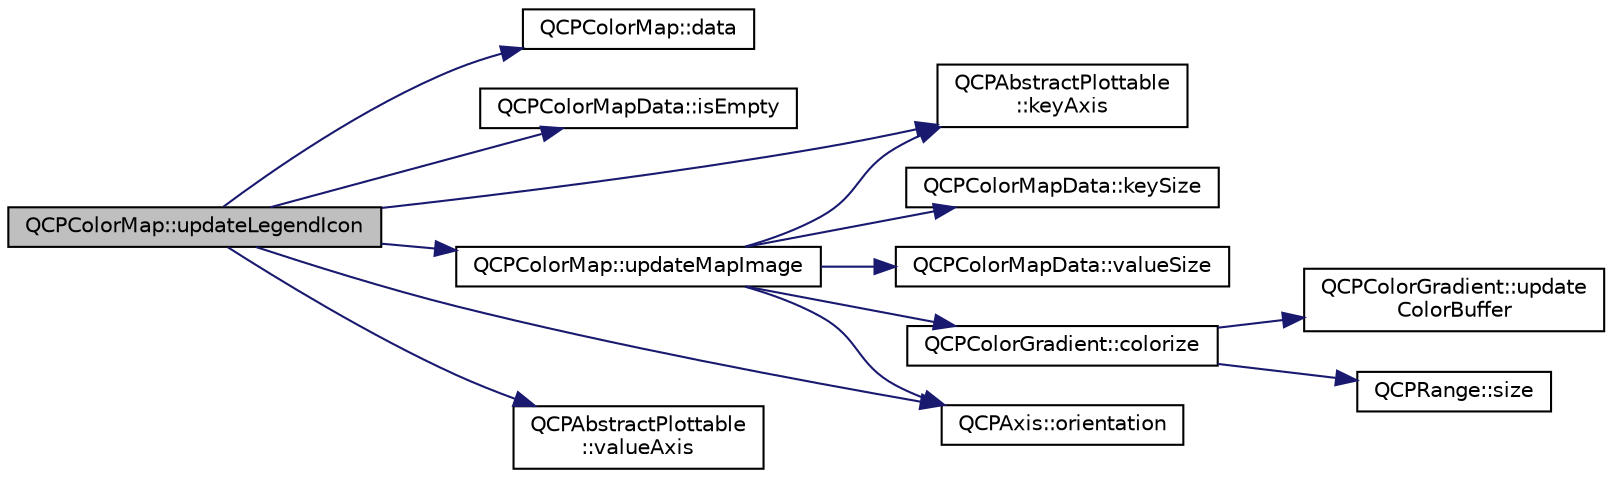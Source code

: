 digraph "QCPColorMap::updateLegendIcon"
{
  edge [fontname="Helvetica",fontsize="10",labelfontname="Helvetica",labelfontsize="10"];
  node [fontname="Helvetica",fontsize="10",shape=record];
  rankdir="LR";
  Node151 [label="QCPColorMap::updateLegendIcon",height=0.2,width=0.4,color="black", fillcolor="grey75", style="filled", fontcolor="black"];
  Node151 -> Node152 [color="midnightblue",fontsize="10",style="solid",fontname="Helvetica"];
  Node152 [label="QCPColorMap::data",height=0.2,width=0.4,color="black", fillcolor="white", style="filled",URL="$df/dea/class_q_c_p_color_map.html#a047d7eb3ae657f93f2f39b5e68b79451"];
  Node151 -> Node153 [color="midnightblue",fontsize="10",style="solid",fontname="Helvetica"];
  Node153 [label="QCPColorMapData::isEmpty",height=0.2,width=0.4,color="black", fillcolor="white", style="filled",URL="$d6/dc7/class_q_c_p_color_map_data.html#aea88cc75a76ca571acf29b2ba8ac970d"];
  Node151 -> Node154 [color="midnightblue",fontsize="10",style="solid",fontname="Helvetica"];
  Node154 [label="QCPColorMap::updateMapImage",height=0.2,width=0.4,color="black", fillcolor="white", style="filled",URL="$df/dea/class_q_c_p_color_map.html#a5efcea591bb5486d968af520a4d43c3a"];
  Node154 -> Node155 [color="midnightblue",fontsize="10",style="solid",fontname="Helvetica"];
  Node155 [label="QCPAbstractPlottable\l::keyAxis",height=0.2,width=0.4,color="black", fillcolor="white", style="filled",URL="$d4/d89/class_q_c_p_abstract_plottable.html#a2cdd6f0dd5e9a979037f86b4000d9cfe"];
  Node154 -> Node156 [color="midnightblue",fontsize="10",style="solid",fontname="Helvetica"];
  Node156 [label="QCPAxis::orientation",height=0.2,width=0.4,color="black", fillcolor="white", style="filled",URL="$d2/deb/class_q_c_p_axis.html#ab988ef4538e2655bb77bd138189cd42e"];
  Node154 -> Node157 [color="midnightblue",fontsize="10",style="solid",fontname="Helvetica"];
  Node157 [label="QCPColorMapData::keySize",height=0.2,width=0.4,color="black", fillcolor="white", style="filled",URL="$d6/dc7/class_q_c_p_color_map_data.html#abbda4d28de97aedce1e6e6f008a0a1f7"];
  Node154 -> Node158 [color="midnightblue",fontsize="10",style="solid",fontname="Helvetica"];
  Node158 [label="QCPColorMapData::valueSize",height=0.2,width=0.4,color="black", fillcolor="white", style="filled",URL="$d6/dc7/class_q_c_p_color_map_data.html#a8510cafea24645bbb62b5e0bfc43209f"];
  Node154 -> Node159 [color="midnightblue",fontsize="10",style="solid",fontname="Helvetica"];
  Node159 [label="QCPColorGradient::colorize",height=0.2,width=0.4,color="black", fillcolor="white", style="filled",URL="$df/d78/class_q_c_p_color_gradient.html#aaf423ceb943e177b0ed2c48c811d83dc"];
  Node159 -> Node160 [color="midnightblue",fontsize="10",style="solid",fontname="Helvetica"];
  Node160 [label="QCPColorGradient::update\lColorBuffer",height=0.2,width=0.4,color="black", fillcolor="white", style="filled",URL="$df/d78/class_q_c_p_color_gradient.html#a353f15ab3ab586eebf1f6b58c3e2707b"];
  Node159 -> Node161 [color="midnightblue",fontsize="10",style="solid",fontname="Helvetica"];
  Node161 [label="QCPRange::size",height=0.2,width=0.4,color="black", fillcolor="white", style="filled",URL="$d8/d0b/class_q_c_p_range.html#a62326e7cc4316b96df6a60813230e63f"];
  Node151 -> Node155 [color="midnightblue",fontsize="10",style="solid",fontname="Helvetica"];
  Node151 -> Node156 [color="midnightblue",fontsize="10",style="solid",fontname="Helvetica"];
  Node151 -> Node162 [color="midnightblue",fontsize="10",style="solid",fontname="Helvetica"];
  Node162 [label="QCPAbstractPlottable\l::valueAxis",height=0.2,width=0.4,color="black", fillcolor="white", style="filled",URL="$d4/d89/class_q_c_p_abstract_plottable.html#af47809a644a68ffd955fb30b01fb4f2f"];
}
